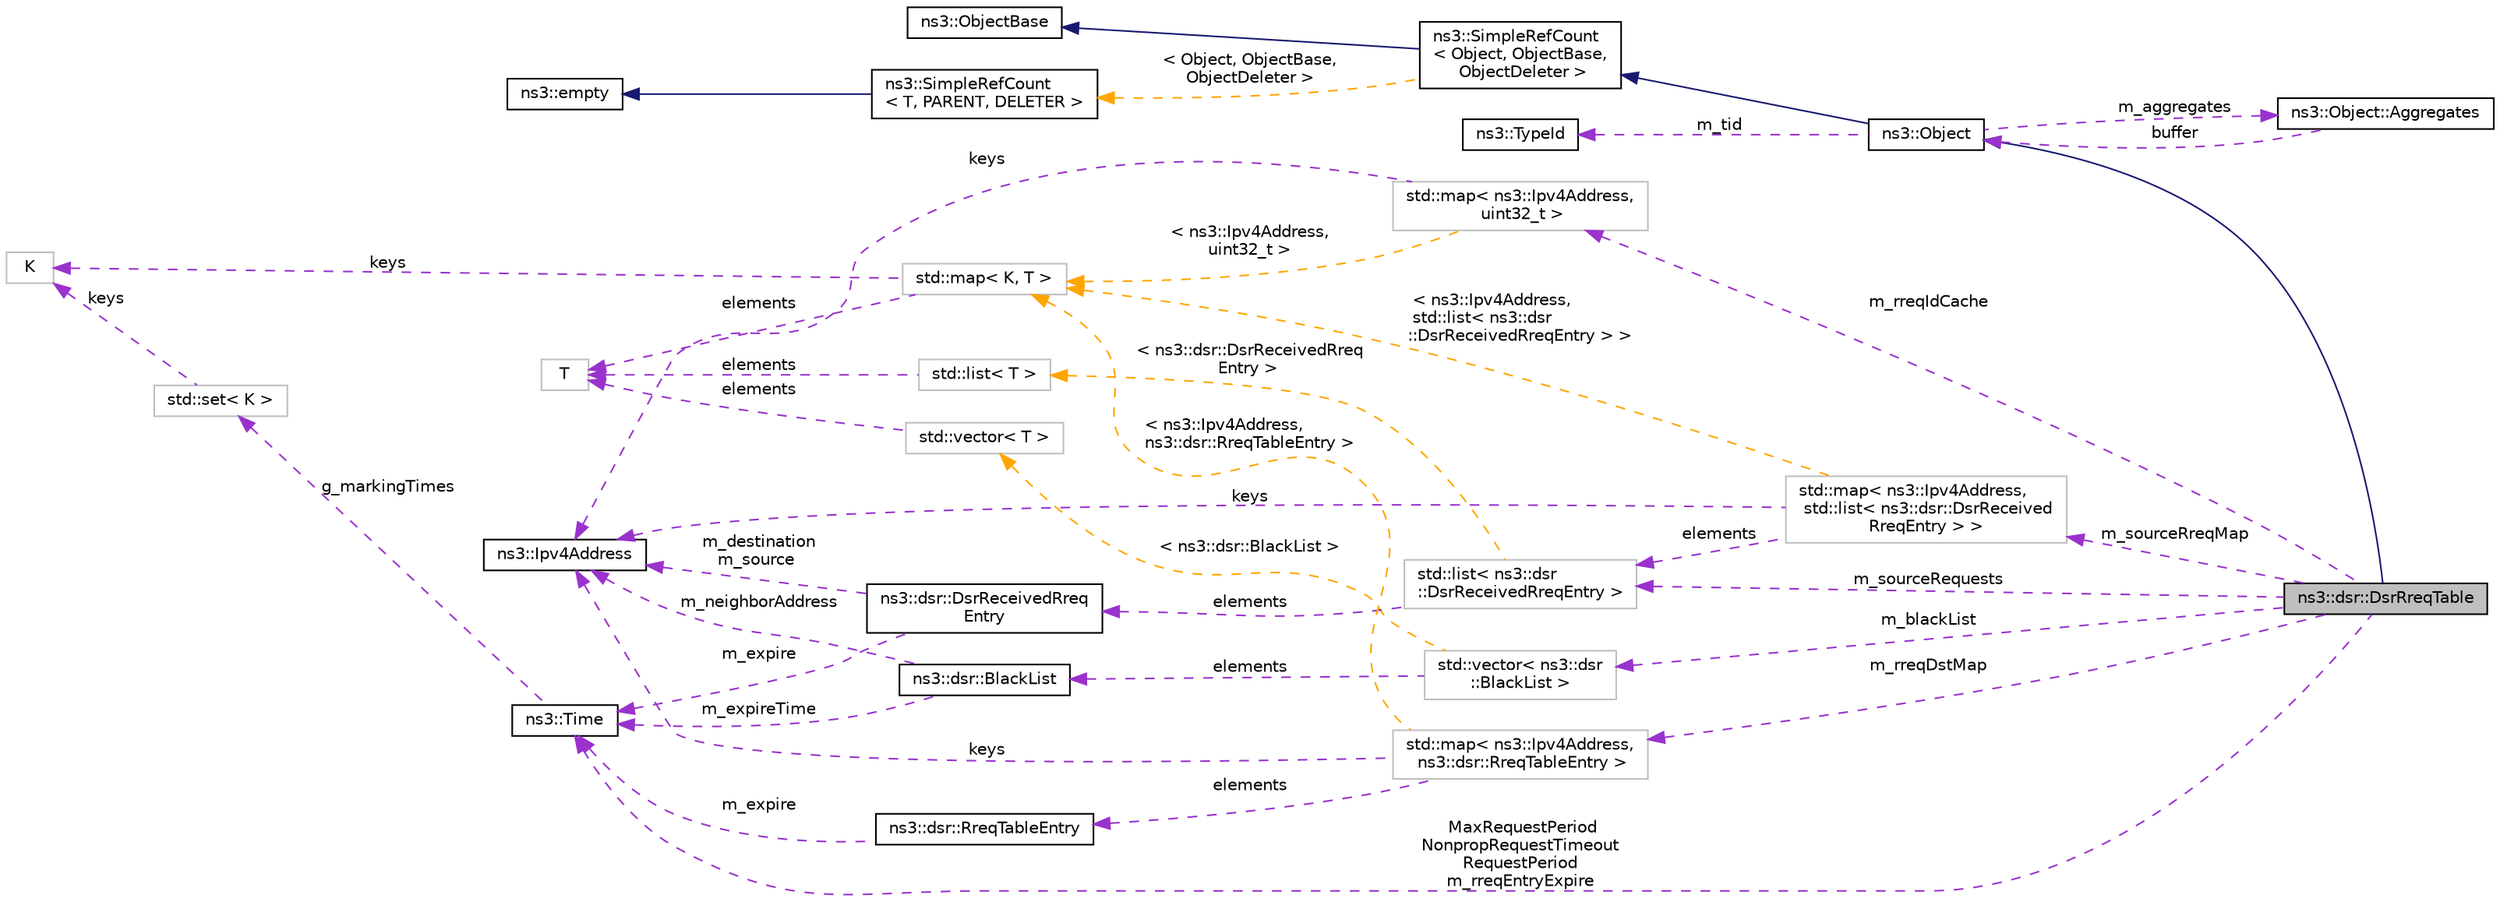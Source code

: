 digraph "ns3::dsr::DsrRreqTable"
{
 // LATEX_PDF_SIZE
  edge [fontname="Helvetica",fontsize="10",labelfontname="Helvetica",labelfontsize="10"];
  node [fontname="Helvetica",fontsize="10",shape=record];
  rankdir="LR";
  Node1 [label="ns3::dsr::DsrRreqTable",height=0.2,width=0.4,color="black", fillcolor="grey75", style="filled", fontcolor="black",tooltip="maintain list of DsrRreqTable entry"];
  Node2 -> Node1 [dir="back",color="midnightblue",fontsize="10",style="solid",fontname="Helvetica"];
  Node2 [label="ns3::Object",height=0.2,width=0.4,color="black", fillcolor="white", style="filled",URL="$classns3_1_1_object.html",tooltip="A base class which provides memory management and object aggregation."];
  Node3 -> Node2 [dir="back",color="midnightblue",fontsize="10",style="solid",fontname="Helvetica"];
  Node3 [label="ns3::SimpleRefCount\l\< Object, ObjectBase,\l ObjectDeleter \>",height=0.2,width=0.4,color="black", fillcolor="white", style="filled",URL="$classns3_1_1_simple_ref_count.html",tooltip=" "];
  Node4 -> Node3 [dir="back",color="midnightblue",fontsize="10",style="solid",fontname="Helvetica"];
  Node4 [label="ns3::ObjectBase",height=0.2,width=0.4,color="black", fillcolor="white", style="filled",URL="$classns3_1_1_object_base.html",tooltip="Anchor the ns-3 type and attribute system."];
  Node5 -> Node3 [dir="back",color="orange",fontsize="10",style="dashed",label=" \< Object, ObjectBase,\l ObjectDeleter \>" ,fontname="Helvetica"];
  Node5 [label="ns3::SimpleRefCount\l\< T, PARENT, DELETER \>",height=0.2,width=0.4,color="black", fillcolor="white", style="filled",URL="$classns3_1_1_simple_ref_count.html",tooltip="A template-based reference counting class."];
  Node6 -> Node5 [dir="back",color="midnightblue",fontsize="10",style="solid",fontname="Helvetica"];
  Node6 [label="ns3::empty",height=0.2,width=0.4,color="black", fillcolor="white", style="filled",URL="$classns3_1_1empty.html",tooltip="make Callback use a separate empty type"];
  Node7 -> Node2 [dir="back",color="darkorchid3",fontsize="10",style="dashed",label=" m_tid" ,fontname="Helvetica"];
  Node7 [label="ns3::TypeId",height=0.2,width=0.4,color="black", fillcolor="white", style="filled",URL="$classns3_1_1_type_id.html",tooltip="a unique identifier for an interface."];
  Node8 -> Node2 [dir="back",color="darkorchid3",fontsize="10",style="dashed",label=" m_aggregates" ,fontname="Helvetica"];
  Node8 [label="ns3::Object::Aggregates",height=0.2,width=0.4,color="black", fillcolor="white", style="filled",URL="$structns3_1_1_object_1_1_aggregates.html",tooltip="The list of Objects aggregated to this one."];
  Node2 -> Node8 [dir="back",color="darkorchid3",fontsize="10",style="dashed",label=" buffer" ,fontname="Helvetica"];
  Node9 -> Node1 [dir="back",color="darkorchid3",fontsize="10",style="dashed",label=" m_blackList" ,fontname="Helvetica"];
  Node9 [label="std::vector\< ns3::dsr\l::BlackList \>",height=0.2,width=0.4,color="grey75", fillcolor="white", style="filled",tooltip=" "];
  Node10 -> Node9 [dir="back",color="darkorchid3",fontsize="10",style="dashed",label=" elements" ,fontname="Helvetica"];
  Node10 [label="ns3::dsr::BlackList",height=0.2,width=0.4,color="black", fillcolor="white", style="filled",URL="$structns3_1_1dsr_1_1_black_list.html",tooltip="BlackList description."];
  Node11 -> Node10 [dir="back",color="darkorchid3",fontsize="10",style="dashed",label=" m_expireTime" ,fontname="Helvetica"];
  Node11 [label="ns3::Time",height=0.2,width=0.4,color="black", fillcolor="white", style="filled",URL="$classns3_1_1_time.html",tooltip="Simulation virtual time values and global simulation resolution."];
  Node12 -> Node11 [dir="back",color="darkorchid3",fontsize="10",style="dashed",label=" g_markingTimes" ,fontname="Helvetica"];
  Node12 [label="std::set\< K \>",height=0.2,width=0.4,color="grey75", fillcolor="white", style="filled",tooltip=" "];
  Node13 -> Node12 [dir="back",color="darkorchid3",fontsize="10",style="dashed",label=" keys" ,fontname="Helvetica"];
  Node13 [label="K",height=0.2,width=0.4,color="grey75", fillcolor="white", style="filled",tooltip=" "];
  Node14 -> Node10 [dir="back",color="darkorchid3",fontsize="10",style="dashed",label=" m_neighborAddress" ,fontname="Helvetica"];
  Node14 [label="ns3::Ipv4Address",height=0.2,width=0.4,color="black", fillcolor="white", style="filled",URL="$classns3_1_1_ipv4_address.html",tooltip="Ipv4 addresses are stored in host order in this class."];
  Node15 -> Node9 [dir="back",color="orange",fontsize="10",style="dashed",label=" \< ns3::dsr::BlackList \>" ,fontname="Helvetica"];
  Node15 [label="std::vector\< T \>",height=0.2,width=0.4,color="grey75", fillcolor="white", style="filled",tooltip=" "];
  Node16 -> Node15 [dir="back",color="darkorchid3",fontsize="10",style="dashed",label=" elements" ,fontname="Helvetica"];
  Node16 [label="T",height=0.2,width=0.4,color="grey75", fillcolor="white", style="filled",tooltip=" "];
  Node17 -> Node1 [dir="back",color="darkorchid3",fontsize="10",style="dashed",label=" m_sourceRreqMap" ,fontname="Helvetica"];
  Node17 [label="std::map\< ns3::Ipv4Address,\l std::list\< ns3::dsr::DsrReceived\lRreqEntry \> \>",height=0.2,width=0.4,color="grey75", fillcolor="white", style="filled",tooltip=" "];
  Node18 -> Node17 [dir="back",color="darkorchid3",fontsize="10",style="dashed",label=" elements" ,fontname="Helvetica"];
  Node18 [label="std::list\< ns3::dsr\l::DsrReceivedRreqEntry \>",height=0.2,width=0.4,color="grey75", fillcolor="white", style="filled",tooltip=" "];
  Node19 -> Node18 [dir="back",color="darkorchid3",fontsize="10",style="dashed",label=" elements" ,fontname="Helvetica"];
  Node19 [label="ns3::dsr::DsrReceivedRreq\lEntry",height=0.2,width=0.4,color="black", fillcolor="white", style="filled",URL="$classns3_1_1dsr_1_1_dsr_received_rreq_entry.html",tooltip="The request entry for intermediate nodes to check if they have received this request or not This is u..."];
  Node11 -> Node19 [dir="back",color="darkorchid3",fontsize="10",style="dashed",label=" m_expire" ,fontname="Helvetica"];
  Node14 -> Node19 [dir="back",color="darkorchid3",fontsize="10",style="dashed",label=" m_destination\nm_source" ,fontname="Helvetica"];
  Node20 -> Node18 [dir="back",color="orange",fontsize="10",style="dashed",label=" \< ns3::dsr::DsrReceivedRreq\lEntry \>" ,fontname="Helvetica"];
  Node20 [label="std::list\< T \>",height=0.2,width=0.4,color="grey75", fillcolor="white", style="filled",tooltip=" "];
  Node16 -> Node20 [dir="back",color="darkorchid3",fontsize="10",style="dashed",label=" elements" ,fontname="Helvetica"];
  Node14 -> Node17 [dir="back",color="darkorchid3",fontsize="10",style="dashed",label=" keys" ,fontname="Helvetica"];
  Node21 -> Node17 [dir="back",color="orange",fontsize="10",style="dashed",label=" \< ns3::Ipv4Address,\l std::list\< ns3::dsr\l::DsrReceivedRreqEntry \> \>" ,fontname="Helvetica"];
  Node21 [label="std::map\< K, T \>",height=0.2,width=0.4,color="grey75", fillcolor="white", style="filled",tooltip=" "];
  Node13 -> Node21 [dir="back",color="darkorchid3",fontsize="10",style="dashed",label=" keys" ,fontname="Helvetica"];
  Node16 -> Node21 [dir="back",color="darkorchid3",fontsize="10",style="dashed",label=" elements" ,fontname="Helvetica"];
  Node18 -> Node1 [dir="back",color="darkorchid3",fontsize="10",style="dashed",label=" m_sourceRequests" ,fontname="Helvetica"];
  Node11 -> Node1 [dir="back",color="darkorchid3",fontsize="10",style="dashed",label=" MaxRequestPeriod\nNonpropRequestTimeout\nRequestPeriod\nm_rreqEntryExpire" ,fontname="Helvetica"];
  Node22 -> Node1 [dir="back",color="darkorchid3",fontsize="10",style="dashed",label=" m_rreqDstMap" ,fontname="Helvetica"];
  Node22 [label="std::map\< ns3::Ipv4Address,\l ns3::dsr::RreqTableEntry \>",height=0.2,width=0.4,color="grey75", fillcolor="white", style="filled",tooltip=" "];
  Node23 -> Node22 [dir="back",color="darkorchid3",fontsize="10",style="dashed",label=" elements" ,fontname="Helvetica"];
  Node23 [label="ns3::dsr::RreqTableEntry",height=0.2,width=0.4,color="black", fillcolor="white", style="filled",URL="$structns3_1_1dsr_1_1_rreq_table_entry.html",tooltip="The route request table entries."];
  Node11 -> Node23 [dir="back",color="darkorchid3",fontsize="10",style="dashed",label=" m_expire" ,fontname="Helvetica"];
  Node14 -> Node22 [dir="back",color="darkorchid3",fontsize="10",style="dashed",label=" keys" ,fontname="Helvetica"];
  Node21 -> Node22 [dir="back",color="orange",fontsize="10",style="dashed",label=" \< ns3::Ipv4Address,\l ns3::dsr::RreqTableEntry \>" ,fontname="Helvetica"];
  Node24 -> Node1 [dir="back",color="darkorchid3",fontsize="10",style="dashed",label=" m_rreqIdCache" ,fontname="Helvetica"];
  Node24 [label="std::map\< ns3::Ipv4Address,\l uint32_t \>",height=0.2,width=0.4,color="grey75", fillcolor="white", style="filled",tooltip=" "];
  Node14 -> Node24 [dir="back",color="darkorchid3",fontsize="10",style="dashed",label=" keys" ,fontname="Helvetica"];
  Node21 -> Node24 [dir="back",color="orange",fontsize="10",style="dashed",label=" \< ns3::Ipv4Address,\l uint32_t \>" ,fontname="Helvetica"];
}
